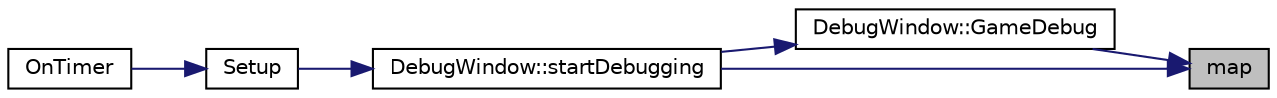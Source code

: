 digraph "map"
{
 // LATEX_PDF_SIZE
  edge [fontname="Helvetica",fontsize="10",labelfontname="Helvetica",labelfontsize="10"];
  node [fontname="Helvetica",fontsize="10",shape=record];
  rankdir="RL";
  Node1 [label="map",height=0.2,width=0.4,color="black", fillcolor="grey75", style="filled", fontcolor="black",tooltip=" "];
  Node1 -> Node2 [dir="back",color="midnightblue",fontsize="10",style="solid"];
  Node2 [label="DebugWindow::GameDebug",height=0.2,width=0.4,color="black", fillcolor="white", style="filled",URL="$class_debug_window.html#aba17bf3c6ad43474042028ca63421c8e",tooltip=" "];
  Node2 -> Node3 [dir="back",color="midnightblue",fontsize="10",style="solid"];
  Node3 [label="DebugWindow::startDebugging",height=0.2,width=0.4,color="black", fillcolor="white", style="filled",URL="$class_debug_window.html#aec5d94da2b89975b4923b11a3bba08bc",tooltip=" "];
  Node3 -> Node4 [dir="back",color="midnightblue",fontsize="10",style="solid"];
  Node4 [label="Setup",height=0.2,width=0.4,color="black", fillcolor="white", style="filled",URL="$_co_space_functions_8hpp.html#a769404f2985a027a0d626fedfd4de1e9",tooltip=" "];
  Node4 -> Node5 [dir="back",color="midnightblue",fontsize="10",style="solid"];
  Node5 [label="OnTimer",height=0.2,width=0.4,color="black", fillcolor="white", style="filled",URL="$_co_space_functions_8cpp.html#ac6a4a9bd3e8000dffa847ce28b5e8c92",tooltip=" "];
  Node1 -> Node3 [dir="back",color="midnightblue",fontsize="10",style="solid"];
}
